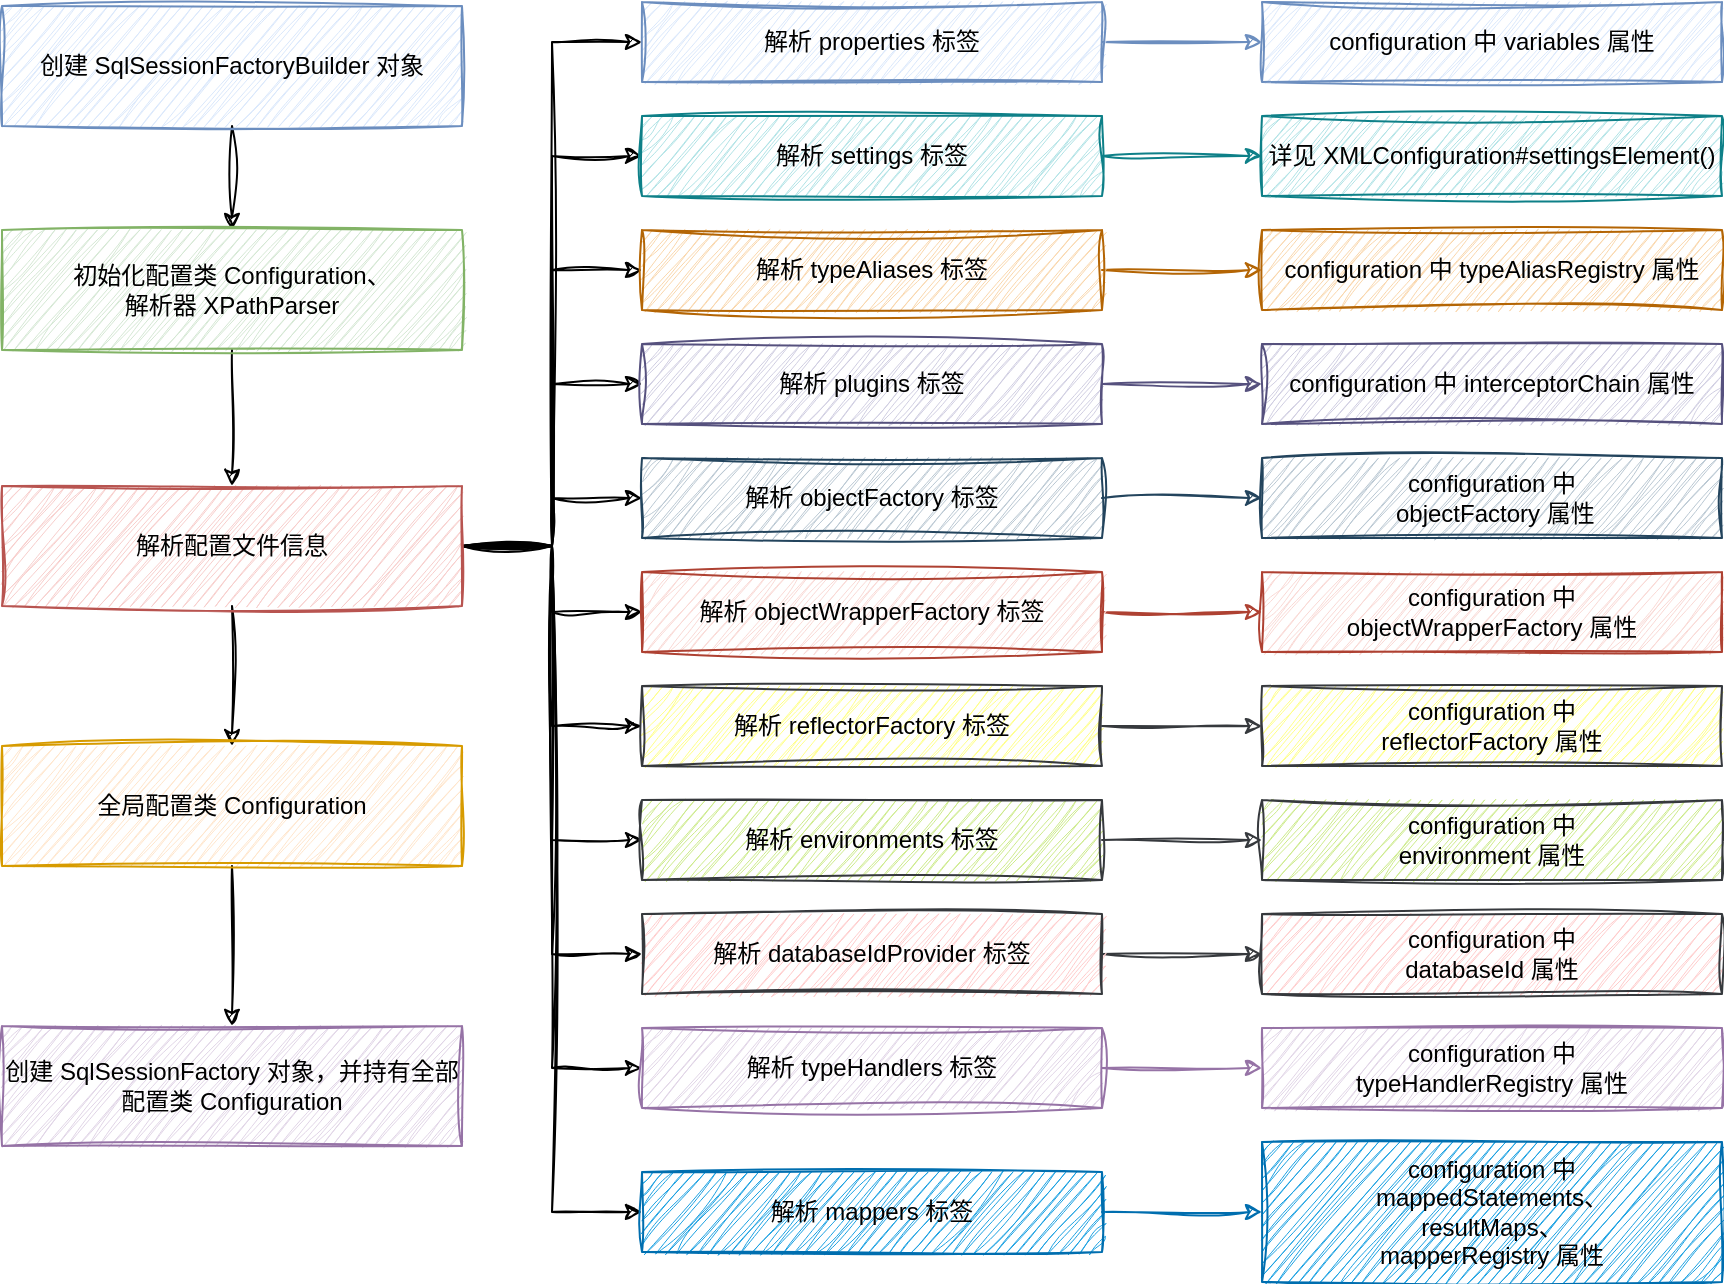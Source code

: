 <mxfile version="22.0.2" type="device">
  <diagram id="C5RBs43oDa-KdzZeNtuy" name="Page-1">
    <mxGraphModel dx="972" dy="647" grid="1" gridSize="10" guides="1" tooltips="1" connect="1" arrows="1" fold="1" page="1" pageScale="1" pageWidth="827" pageHeight="1169" math="0" shadow="0">
      <root>
        <mxCell id="WIyWlLk6GJQsqaUBKTNV-0" />
        <mxCell id="WIyWlLk6GJQsqaUBKTNV-1" parent="WIyWlLk6GJQsqaUBKTNV-0" />
        <mxCell id="b3XTrvKkq-4fLmus94dN-2" value="" style="edgeStyle=orthogonalEdgeStyle;rounded=0;orthogonalLoop=1;jettySize=auto;html=1;shadow=0;sketch=1;curveFitting=1;jiggle=2;" edge="1" parent="WIyWlLk6GJQsqaUBKTNV-1" source="b3XTrvKkq-4fLmus94dN-0" target="b3XTrvKkq-4fLmus94dN-1">
          <mxGeometry relative="1" as="geometry" />
        </mxCell>
        <mxCell id="b3XTrvKkq-4fLmus94dN-0" value="创建 SqlSessionFactoryBuilder 对象" style="rounded=0;whiteSpace=wrap;html=1;shadow=0;sketch=1;curveFitting=1;jiggle=2;fillColor=#dae8fc;strokeColor=#6c8ebf;" vertex="1" parent="WIyWlLk6GJQsqaUBKTNV-1">
          <mxGeometry x="110" y="140" width="230" height="60" as="geometry" />
        </mxCell>
        <mxCell id="b3XTrvKkq-4fLmus94dN-4" value="" style="edgeStyle=orthogonalEdgeStyle;rounded=0;orthogonalLoop=1;jettySize=auto;html=1;shadow=0;sketch=1;curveFitting=1;jiggle=2;" edge="1" parent="WIyWlLk6GJQsqaUBKTNV-1" source="b3XTrvKkq-4fLmus94dN-1" target="b3XTrvKkq-4fLmus94dN-3">
          <mxGeometry relative="1" as="geometry" />
        </mxCell>
        <mxCell id="b3XTrvKkq-4fLmus94dN-1" value="初始化配置类 Configuration、&lt;br&gt;解析器 XPathParser" style="whiteSpace=wrap;html=1;rounded=0;fillColor=#d5e8d4;strokeColor=#82b366;shadow=0;sketch=1;curveFitting=1;jiggle=2;" vertex="1" parent="WIyWlLk6GJQsqaUBKTNV-1">
          <mxGeometry x="110" y="252" width="230" height="60" as="geometry" />
        </mxCell>
        <mxCell id="b3XTrvKkq-4fLmus94dN-6" value="" style="edgeStyle=orthogonalEdgeStyle;rounded=0;orthogonalLoop=1;jettySize=auto;html=1;shadow=0;sketch=1;curveFitting=1;jiggle=2;" edge="1" parent="WIyWlLk6GJQsqaUBKTNV-1" source="b3XTrvKkq-4fLmus94dN-3" target="b3XTrvKkq-4fLmus94dN-5">
          <mxGeometry relative="1" as="geometry" />
        </mxCell>
        <mxCell id="b3XTrvKkq-4fLmus94dN-45" style="edgeStyle=orthogonalEdgeStyle;rounded=0;orthogonalLoop=1;jettySize=auto;html=1;exitX=1;exitY=0.5;exitDx=0;exitDy=0;entryX=0;entryY=0.5;entryDx=0;entryDy=0;sketch=1;curveFitting=1;jiggle=2;" edge="1" parent="WIyWlLk6GJQsqaUBKTNV-1" source="b3XTrvKkq-4fLmus94dN-3" target="b3XTrvKkq-4fLmus94dN-9">
          <mxGeometry relative="1" as="geometry" />
        </mxCell>
        <mxCell id="b3XTrvKkq-4fLmus94dN-46" style="edgeStyle=orthogonalEdgeStyle;rounded=0;orthogonalLoop=1;jettySize=auto;html=1;exitX=1;exitY=0.5;exitDx=0;exitDy=0;entryX=0;entryY=0.5;entryDx=0;entryDy=0;sketch=1;curveFitting=1;jiggle=2;" edge="1" parent="WIyWlLk6GJQsqaUBKTNV-1" source="b3XTrvKkq-4fLmus94dN-3" target="b3XTrvKkq-4fLmus94dN-11">
          <mxGeometry relative="1" as="geometry" />
        </mxCell>
        <mxCell id="b3XTrvKkq-4fLmus94dN-47" style="edgeStyle=orthogonalEdgeStyle;rounded=0;orthogonalLoop=1;jettySize=auto;html=1;exitX=1;exitY=0.5;exitDx=0;exitDy=0;entryX=0;entryY=0.5;entryDx=0;entryDy=0;sketch=1;curveFitting=1;jiggle=2;" edge="1" parent="WIyWlLk6GJQsqaUBKTNV-1" source="b3XTrvKkq-4fLmus94dN-3" target="b3XTrvKkq-4fLmus94dN-10">
          <mxGeometry relative="1" as="geometry" />
        </mxCell>
        <mxCell id="b3XTrvKkq-4fLmus94dN-48" style="edgeStyle=orthogonalEdgeStyle;rounded=0;orthogonalLoop=1;jettySize=auto;html=1;exitX=1;exitY=0.5;exitDx=0;exitDy=0;entryX=0;entryY=0.5;entryDx=0;entryDy=0;sketch=1;curveFitting=1;jiggle=2;" edge="1" parent="WIyWlLk6GJQsqaUBKTNV-1" source="b3XTrvKkq-4fLmus94dN-3" target="b3XTrvKkq-4fLmus94dN-13">
          <mxGeometry relative="1" as="geometry" />
        </mxCell>
        <mxCell id="b3XTrvKkq-4fLmus94dN-49" style="edgeStyle=orthogonalEdgeStyle;rounded=0;orthogonalLoop=1;jettySize=auto;html=1;exitX=1;exitY=0.5;exitDx=0;exitDy=0;entryX=0;entryY=0.5;entryDx=0;entryDy=0;sketch=1;curveFitting=1;jiggle=2;" edge="1" parent="WIyWlLk6GJQsqaUBKTNV-1" source="b3XTrvKkq-4fLmus94dN-3" target="b3XTrvKkq-4fLmus94dN-12">
          <mxGeometry relative="1" as="geometry" />
        </mxCell>
        <mxCell id="b3XTrvKkq-4fLmus94dN-50" style="edgeStyle=orthogonalEdgeStyle;rounded=0;orthogonalLoop=1;jettySize=auto;html=1;exitX=1;exitY=0.5;exitDx=0;exitDy=0;entryX=0;entryY=0.5;entryDx=0;entryDy=0;sketch=1;curveFitting=1;jiggle=2;" edge="1" parent="WIyWlLk6GJQsqaUBKTNV-1" source="b3XTrvKkq-4fLmus94dN-3" target="b3XTrvKkq-4fLmus94dN-15">
          <mxGeometry relative="1" as="geometry" />
        </mxCell>
        <mxCell id="b3XTrvKkq-4fLmus94dN-51" style="edgeStyle=orthogonalEdgeStyle;rounded=0;orthogonalLoop=1;jettySize=auto;html=1;exitX=1;exitY=0.5;exitDx=0;exitDy=0;entryX=0;entryY=0.5;entryDx=0;entryDy=0;sketch=1;curveFitting=1;jiggle=2;" edge="1" parent="WIyWlLk6GJQsqaUBKTNV-1" source="b3XTrvKkq-4fLmus94dN-3" target="b3XTrvKkq-4fLmus94dN-16">
          <mxGeometry relative="1" as="geometry" />
        </mxCell>
        <mxCell id="b3XTrvKkq-4fLmus94dN-52" style="edgeStyle=orthogonalEdgeStyle;rounded=0;orthogonalLoop=1;jettySize=auto;html=1;exitX=1;exitY=0.5;exitDx=0;exitDy=0;entryX=0;entryY=0.5;entryDx=0;entryDy=0;sketch=1;curveFitting=1;jiggle=2;" edge="1" parent="WIyWlLk6GJQsqaUBKTNV-1" source="b3XTrvKkq-4fLmus94dN-3" target="b3XTrvKkq-4fLmus94dN-17">
          <mxGeometry relative="1" as="geometry" />
        </mxCell>
        <mxCell id="b3XTrvKkq-4fLmus94dN-53" style="edgeStyle=orthogonalEdgeStyle;rounded=0;orthogonalLoop=1;jettySize=auto;html=1;exitX=1;exitY=0.5;exitDx=0;exitDy=0;entryX=0;entryY=0.5;entryDx=0;entryDy=0;sketch=1;curveFitting=1;jiggle=2;" edge="1" parent="WIyWlLk6GJQsqaUBKTNV-1" source="b3XTrvKkq-4fLmus94dN-3" target="b3XTrvKkq-4fLmus94dN-18">
          <mxGeometry relative="1" as="geometry" />
        </mxCell>
        <mxCell id="b3XTrvKkq-4fLmus94dN-54" style="edgeStyle=orthogonalEdgeStyle;rounded=0;orthogonalLoop=1;jettySize=auto;html=1;exitX=1;exitY=0.5;exitDx=0;exitDy=0;entryX=0;entryY=0.5;entryDx=0;entryDy=0;sketch=1;curveFitting=1;jiggle=2;" edge="1" parent="WIyWlLk6GJQsqaUBKTNV-1" source="b3XTrvKkq-4fLmus94dN-3" target="b3XTrvKkq-4fLmus94dN-14">
          <mxGeometry relative="1" as="geometry" />
        </mxCell>
        <mxCell id="b3XTrvKkq-4fLmus94dN-55" style="edgeStyle=orthogonalEdgeStyle;rounded=0;orthogonalLoop=1;jettySize=auto;html=1;exitX=1;exitY=0.5;exitDx=0;exitDy=0;entryX=0;entryY=0.5;entryDx=0;entryDy=0;sketch=1;curveFitting=1;jiggle=2;" edge="1" parent="WIyWlLk6GJQsqaUBKTNV-1" source="b3XTrvKkq-4fLmus94dN-3" target="b3XTrvKkq-4fLmus94dN-20">
          <mxGeometry relative="1" as="geometry" />
        </mxCell>
        <mxCell id="b3XTrvKkq-4fLmus94dN-3" value="解析配置文件信息" style="whiteSpace=wrap;html=1;rounded=0;fillColor=#f8cecc;strokeColor=#b85450;shadow=0;sketch=1;curveFitting=1;jiggle=2;" vertex="1" parent="WIyWlLk6GJQsqaUBKTNV-1">
          <mxGeometry x="110" y="380" width="230" height="60" as="geometry" />
        </mxCell>
        <mxCell id="b3XTrvKkq-4fLmus94dN-8" value="" style="edgeStyle=orthogonalEdgeStyle;rounded=0;orthogonalLoop=1;jettySize=auto;html=1;shadow=0;sketch=1;curveFitting=1;jiggle=2;" edge="1" parent="WIyWlLk6GJQsqaUBKTNV-1" source="b3XTrvKkq-4fLmus94dN-5" target="b3XTrvKkq-4fLmus94dN-7">
          <mxGeometry relative="1" as="geometry" />
        </mxCell>
        <mxCell id="b3XTrvKkq-4fLmus94dN-5" value="全局配置类 Configuration" style="whiteSpace=wrap;html=1;rounded=0;fillColor=#ffe6cc;strokeColor=#d79b00;shadow=0;sketch=1;curveFitting=1;jiggle=2;" vertex="1" parent="WIyWlLk6GJQsqaUBKTNV-1">
          <mxGeometry x="110" y="510" width="230" height="60" as="geometry" />
        </mxCell>
        <mxCell id="b3XTrvKkq-4fLmus94dN-7" value="创建 SqlSessionFactory 对象，并持有全部配置类 Configuration" style="whiteSpace=wrap;html=1;rounded=0;fillColor=#e1d5e7;strokeColor=#9673a6;shadow=0;sketch=1;curveFitting=1;jiggle=2;" vertex="1" parent="WIyWlLk6GJQsqaUBKTNV-1">
          <mxGeometry x="110" y="650" width="230" height="60" as="geometry" />
        </mxCell>
        <mxCell id="b3XTrvKkq-4fLmus94dN-31" style="edgeStyle=orthogonalEdgeStyle;rounded=0;orthogonalLoop=1;jettySize=auto;html=1;exitX=1;exitY=0.5;exitDx=0;exitDy=0;fillColor=#dae8fc;strokeColor=#6c8ebf;sketch=1;curveFitting=1;jiggle=2;" edge="1" parent="WIyWlLk6GJQsqaUBKTNV-1" source="b3XTrvKkq-4fLmus94dN-9" target="b3XTrvKkq-4fLmus94dN-19">
          <mxGeometry relative="1" as="geometry" />
        </mxCell>
        <mxCell id="b3XTrvKkq-4fLmus94dN-9" value="解析 properties 标签" style="rounded=0;whiteSpace=wrap;html=1;fillColor=#dae8fc;strokeColor=#6c8ebf;sketch=1;curveFitting=1;jiggle=2;" vertex="1" parent="WIyWlLk6GJQsqaUBKTNV-1">
          <mxGeometry x="430" y="138" width="230" height="40" as="geometry" />
        </mxCell>
        <mxCell id="b3XTrvKkq-4fLmus94dN-34" style="edgeStyle=orthogonalEdgeStyle;rounded=0;orthogonalLoop=1;jettySize=auto;html=1;exitX=1;exitY=0.5;exitDx=0;exitDy=0;entryX=0;entryY=0.5;entryDx=0;entryDy=0;sketch=1;curveFitting=1;jiggle=2;fillColor=#fad7ac;strokeColor=#b46504;" edge="1" parent="WIyWlLk6GJQsqaUBKTNV-1" source="b3XTrvKkq-4fLmus94dN-10" target="b3XTrvKkq-4fLmus94dN-25">
          <mxGeometry relative="1" as="geometry" />
        </mxCell>
        <mxCell id="b3XTrvKkq-4fLmus94dN-10" value="解析 typeAliases 标签" style="rounded=0;whiteSpace=wrap;html=1;sketch=1;curveFitting=1;jiggle=2;fillColor=#fad7ac;strokeColor=#b46504;" vertex="1" parent="WIyWlLk6GJQsqaUBKTNV-1">
          <mxGeometry x="430" y="252" width="230" height="40" as="geometry" />
        </mxCell>
        <mxCell id="b3XTrvKkq-4fLmus94dN-33" style="edgeStyle=orthogonalEdgeStyle;rounded=0;orthogonalLoop=1;jettySize=auto;html=1;exitX=1;exitY=0.5;exitDx=0;exitDy=0;sketch=1;curveFitting=1;jiggle=2;fillColor=#b0e3e6;strokeColor=#0e8088;" edge="1" parent="WIyWlLk6GJQsqaUBKTNV-1" source="b3XTrvKkq-4fLmus94dN-11" target="b3XTrvKkq-4fLmus94dN-24">
          <mxGeometry relative="1" as="geometry" />
        </mxCell>
        <mxCell id="b3XTrvKkq-4fLmus94dN-11" value="解析 settings 标签" style="rounded=0;whiteSpace=wrap;html=1;sketch=1;curveFitting=1;jiggle=2;fillColor=#b0e3e6;strokeColor=#0e8088;" vertex="1" parent="WIyWlLk6GJQsqaUBKTNV-1">
          <mxGeometry x="430" y="195" width="230" height="40" as="geometry" />
        </mxCell>
        <mxCell id="b3XTrvKkq-4fLmus94dN-36" style="edgeStyle=orthogonalEdgeStyle;rounded=0;orthogonalLoop=1;jettySize=auto;html=1;exitX=1;exitY=0.5;exitDx=0;exitDy=0;entryX=0;entryY=0.5;entryDx=0;entryDy=0;sketch=1;curveFitting=1;jiggle=2;fillColor=#bac8d3;strokeColor=#23445d;" edge="1" parent="WIyWlLk6GJQsqaUBKTNV-1" source="b3XTrvKkq-4fLmus94dN-12" target="b3XTrvKkq-4fLmus94dN-27">
          <mxGeometry relative="1" as="geometry" />
        </mxCell>
        <mxCell id="b3XTrvKkq-4fLmus94dN-12" value="解析 objectFactory 标签" style="rounded=0;whiteSpace=wrap;html=1;sketch=1;curveFitting=1;jiggle=2;fillColor=#bac8d3;strokeColor=#23445d;" vertex="1" parent="WIyWlLk6GJQsqaUBKTNV-1">
          <mxGeometry x="430" y="366" width="230" height="40" as="geometry" />
        </mxCell>
        <mxCell id="b3XTrvKkq-4fLmus94dN-35" style="edgeStyle=orthogonalEdgeStyle;rounded=0;orthogonalLoop=1;jettySize=auto;html=1;exitX=1;exitY=0.5;exitDx=0;exitDy=0;entryX=0;entryY=0.5;entryDx=0;entryDy=0;sketch=1;curveFitting=1;jiggle=2;fillColor=#d0cee2;strokeColor=#56517e;" edge="1" parent="WIyWlLk6GJQsqaUBKTNV-1" source="b3XTrvKkq-4fLmus94dN-13" target="b3XTrvKkq-4fLmus94dN-26">
          <mxGeometry relative="1" as="geometry" />
        </mxCell>
        <mxCell id="b3XTrvKkq-4fLmus94dN-13" value="解析 plugins 标签" style="rounded=0;whiteSpace=wrap;html=1;sketch=1;curveFitting=1;jiggle=2;fillColor=#d0cee2;strokeColor=#56517e;" vertex="1" parent="WIyWlLk6GJQsqaUBKTNV-1">
          <mxGeometry x="430" y="309" width="230" height="40" as="geometry" />
        </mxCell>
        <mxCell id="b3XTrvKkq-4fLmus94dN-44" style="edgeStyle=orthogonalEdgeStyle;rounded=0;orthogonalLoop=1;jettySize=auto;html=1;exitX=1;exitY=0.5;exitDx=0;exitDy=0;entryX=0;entryY=0.5;entryDx=0;entryDy=0;sketch=1;curveFitting=1;jiggle=2;fillColor=#e1d5e7;strokeColor=#9673a6;" edge="1" parent="WIyWlLk6GJQsqaUBKTNV-1" source="b3XTrvKkq-4fLmus94dN-14" target="b3XTrvKkq-4fLmus94dN-41">
          <mxGeometry relative="1" as="geometry" />
        </mxCell>
        <mxCell id="b3XTrvKkq-4fLmus94dN-14" value="解析 typeHandlers 标签" style="rounded=0;whiteSpace=wrap;html=1;sketch=1;curveFitting=1;jiggle=2;fillColor=#e1d5e7;strokeColor=#9673a6;" vertex="1" parent="WIyWlLk6GJQsqaUBKTNV-1">
          <mxGeometry x="430" y="651" width="230" height="40" as="geometry" />
        </mxCell>
        <mxCell id="b3XTrvKkq-4fLmus94dN-37" style="edgeStyle=orthogonalEdgeStyle;rounded=0;orthogonalLoop=1;jettySize=auto;html=1;exitX=1;exitY=0.5;exitDx=0;exitDy=0;entryX=0;entryY=0.5;entryDx=0;entryDy=0;sketch=1;curveFitting=1;jiggle=2;fillColor=#fad9d5;strokeColor=#ae4132;" edge="1" parent="WIyWlLk6GJQsqaUBKTNV-1" source="b3XTrvKkq-4fLmus94dN-15" target="b3XTrvKkq-4fLmus94dN-28">
          <mxGeometry relative="1" as="geometry" />
        </mxCell>
        <mxCell id="b3XTrvKkq-4fLmus94dN-15" value="解析 objectWrapperFactory 标签" style="rounded=0;whiteSpace=wrap;html=1;sketch=1;curveFitting=1;jiggle=2;fillColor=#fad9d5;strokeColor=#ae4132;" vertex="1" parent="WIyWlLk6GJQsqaUBKTNV-1">
          <mxGeometry x="430" y="423" width="230" height="40" as="geometry" />
        </mxCell>
        <mxCell id="b3XTrvKkq-4fLmus94dN-38" style="edgeStyle=orthogonalEdgeStyle;rounded=0;orthogonalLoop=1;jettySize=auto;html=1;exitX=1;exitY=0.5;exitDx=0;exitDy=0;entryX=0;entryY=0.5;entryDx=0;entryDy=0;sketch=1;curveFitting=1;jiggle=2;fillColor=#ffff88;strokeColor=#36393d;" edge="1" parent="WIyWlLk6GJQsqaUBKTNV-1" source="b3XTrvKkq-4fLmus94dN-16" target="b3XTrvKkq-4fLmus94dN-29">
          <mxGeometry relative="1" as="geometry" />
        </mxCell>
        <mxCell id="b3XTrvKkq-4fLmus94dN-16" value="解析 reflectorFactory 标签" style="rounded=0;whiteSpace=wrap;html=1;sketch=1;curveFitting=1;jiggle=2;fillColor=#ffff88;strokeColor=#36393d;" vertex="1" parent="WIyWlLk6GJQsqaUBKTNV-1">
          <mxGeometry x="430" y="480" width="230" height="40" as="geometry" />
        </mxCell>
        <mxCell id="b3XTrvKkq-4fLmus94dN-39" style="edgeStyle=orthogonalEdgeStyle;rounded=0;orthogonalLoop=1;jettySize=auto;html=1;exitX=1;exitY=0.5;exitDx=0;exitDy=0;entryX=0;entryY=0.5;entryDx=0;entryDy=0;sketch=1;curveFitting=1;jiggle=2;fillColor=#cdeb8b;strokeColor=#36393d;" edge="1" parent="WIyWlLk6GJQsqaUBKTNV-1" source="b3XTrvKkq-4fLmus94dN-17" target="b3XTrvKkq-4fLmus94dN-30">
          <mxGeometry relative="1" as="geometry" />
        </mxCell>
        <mxCell id="b3XTrvKkq-4fLmus94dN-17" value="解析 environments 标签" style="rounded=0;whiteSpace=wrap;html=1;sketch=1;curveFitting=1;jiggle=2;fillColor=#cdeb8b;strokeColor=#36393d;" vertex="1" parent="WIyWlLk6GJQsqaUBKTNV-1">
          <mxGeometry x="430" y="537" width="230" height="40" as="geometry" />
        </mxCell>
        <mxCell id="b3XTrvKkq-4fLmus94dN-43" style="edgeStyle=orthogonalEdgeStyle;rounded=0;orthogonalLoop=1;jettySize=auto;html=1;exitX=1;exitY=0.5;exitDx=0;exitDy=0;entryX=0;entryY=0.5;entryDx=0;entryDy=0;sketch=1;curveFitting=1;jiggle=2;fillColor=#ffcccc;strokeColor=#36393d;" edge="1" parent="WIyWlLk6GJQsqaUBKTNV-1" source="b3XTrvKkq-4fLmus94dN-18" target="b3XTrvKkq-4fLmus94dN-40">
          <mxGeometry relative="1" as="geometry" />
        </mxCell>
        <mxCell id="b3XTrvKkq-4fLmus94dN-18" value="解析 databaseIdProvider 标签" style="rounded=0;whiteSpace=wrap;html=1;sketch=1;curveFitting=1;jiggle=2;fillColor=#ffcccc;strokeColor=#36393d;" vertex="1" parent="WIyWlLk6GJQsqaUBKTNV-1">
          <mxGeometry x="430" y="594" width="230" height="40" as="geometry" />
        </mxCell>
        <mxCell id="b3XTrvKkq-4fLmus94dN-19" value="configuration 中 variables 属性" style="rounded=0;whiteSpace=wrap;html=1;fillColor=#dae8fc;strokeColor=#6c8ebf;sketch=1;curveFitting=1;jiggle=2;" vertex="1" parent="WIyWlLk6GJQsqaUBKTNV-1">
          <mxGeometry x="740" y="138" width="230" height="40" as="geometry" />
        </mxCell>
        <mxCell id="b3XTrvKkq-4fLmus94dN-42" style="edgeStyle=orthogonalEdgeStyle;rounded=0;orthogonalLoop=1;jettySize=auto;html=1;exitX=1;exitY=0.5;exitDx=0;exitDy=0;entryX=0;entryY=0.5;entryDx=0;entryDy=0;sketch=1;curveFitting=1;jiggle=2;fillColor=#1ba1e2;strokeColor=#006EAF;fontColor=#000000;" edge="1" parent="WIyWlLk6GJQsqaUBKTNV-1" source="b3XTrvKkq-4fLmus94dN-20" target="b3XTrvKkq-4fLmus94dN-23">
          <mxGeometry relative="1" as="geometry" />
        </mxCell>
        <mxCell id="b3XTrvKkq-4fLmus94dN-20" value="解析 mappers 标签" style="rounded=0;whiteSpace=wrap;html=1;sketch=1;curveFitting=1;jiggle=2;fillColor=#1ba1e2;fontColor=#000000;strokeColor=#006EAF;" vertex="1" parent="WIyWlLk6GJQsqaUBKTNV-1">
          <mxGeometry x="430" y="723" width="230" height="40" as="geometry" />
        </mxCell>
        <mxCell id="b3XTrvKkq-4fLmus94dN-23" value="configuration 中 &lt;br&gt;mappedStatements、&lt;br&gt;resultMaps、&lt;br&gt;mapperRegistry 属性" style="rounded=0;whiteSpace=wrap;html=1;sketch=1;curveFitting=1;jiggle=2;fillColor=#1ba1e2;fontColor=#000000;strokeColor=#006EAF;" vertex="1" parent="WIyWlLk6GJQsqaUBKTNV-1">
          <mxGeometry x="740" y="708" width="230" height="70" as="geometry" />
        </mxCell>
        <mxCell id="b3XTrvKkq-4fLmus94dN-24" value="详见 XMLConfiguration#settingsElement()" style="rounded=0;whiteSpace=wrap;html=1;sketch=1;curveFitting=1;jiggle=2;fillColor=#b0e3e6;strokeColor=#0e8088;" vertex="1" parent="WIyWlLk6GJQsqaUBKTNV-1">
          <mxGeometry x="740" y="195" width="230" height="40" as="geometry" />
        </mxCell>
        <mxCell id="b3XTrvKkq-4fLmus94dN-25" value="configuration 中 typeAliasRegistry 属性" style="rounded=0;whiteSpace=wrap;html=1;sketch=1;curveFitting=1;jiggle=2;fillColor=#fad7ac;strokeColor=#b46504;" vertex="1" parent="WIyWlLk6GJQsqaUBKTNV-1">
          <mxGeometry x="740" y="252" width="230" height="40" as="geometry" />
        </mxCell>
        <mxCell id="b3XTrvKkq-4fLmus94dN-26" value="configuration 中&amp;nbsp;interceptorChain 属性" style="rounded=0;whiteSpace=wrap;html=1;sketch=1;curveFitting=1;jiggle=2;fillColor=#d0cee2;strokeColor=#56517e;" vertex="1" parent="WIyWlLk6GJQsqaUBKTNV-1">
          <mxGeometry x="740" y="309" width="230" height="40" as="geometry" />
        </mxCell>
        <mxCell id="b3XTrvKkq-4fLmus94dN-27" value="configuration 中&lt;br&gt;&amp;nbsp;objectFactory 属性" style="rounded=0;whiteSpace=wrap;html=1;sketch=1;curveFitting=1;jiggle=2;fillColor=#bac8d3;strokeColor=#23445d;" vertex="1" parent="WIyWlLk6GJQsqaUBKTNV-1">
          <mxGeometry x="740" y="366" width="230" height="40" as="geometry" />
        </mxCell>
        <mxCell id="b3XTrvKkq-4fLmus94dN-28" value="configuration 中 &lt;br&gt;objectWrapperFactory 属性" style="rounded=0;whiteSpace=wrap;html=1;sketch=1;curveFitting=1;jiggle=2;fillColor=#fad9d5;strokeColor=#ae4132;" vertex="1" parent="WIyWlLk6GJQsqaUBKTNV-1">
          <mxGeometry x="740" y="423" width="230" height="40" as="geometry" />
        </mxCell>
        <mxCell id="b3XTrvKkq-4fLmus94dN-29" value="configuration 中 &lt;br&gt;reflectorFactory 属性" style="rounded=0;whiteSpace=wrap;html=1;sketch=1;curveFitting=1;jiggle=2;fillColor=#ffff88;strokeColor=#36393d;" vertex="1" parent="WIyWlLk6GJQsqaUBKTNV-1">
          <mxGeometry x="740" y="480" width="230" height="40" as="geometry" />
        </mxCell>
        <mxCell id="b3XTrvKkq-4fLmus94dN-30" value="configuration 中 &lt;br&gt;environment 属性" style="rounded=0;whiteSpace=wrap;html=1;sketch=1;curveFitting=1;jiggle=2;fillColor=#cdeb8b;strokeColor=#36393d;" vertex="1" parent="WIyWlLk6GJQsqaUBKTNV-1">
          <mxGeometry x="740" y="537" width="230" height="40" as="geometry" />
        </mxCell>
        <mxCell id="b3XTrvKkq-4fLmus94dN-40" value="configuration 中 &lt;br&gt;databaseId 属性" style="rounded=0;whiteSpace=wrap;html=1;sketch=1;curveFitting=1;jiggle=2;fillColor=#ffcccc;strokeColor=#36393d;" vertex="1" parent="WIyWlLk6GJQsqaUBKTNV-1">
          <mxGeometry x="740" y="594" width="230" height="40" as="geometry" />
        </mxCell>
        <mxCell id="b3XTrvKkq-4fLmus94dN-41" value="configuration 中 &lt;br&gt;typeHandlerRegistry 属性" style="rounded=0;whiteSpace=wrap;html=1;sketch=1;curveFitting=1;jiggle=2;fillColor=#e1d5e7;strokeColor=#9673a6;" vertex="1" parent="WIyWlLk6GJQsqaUBKTNV-1">
          <mxGeometry x="740" y="651" width="230" height="40" as="geometry" />
        </mxCell>
      </root>
    </mxGraphModel>
  </diagram>
</mxfile>
